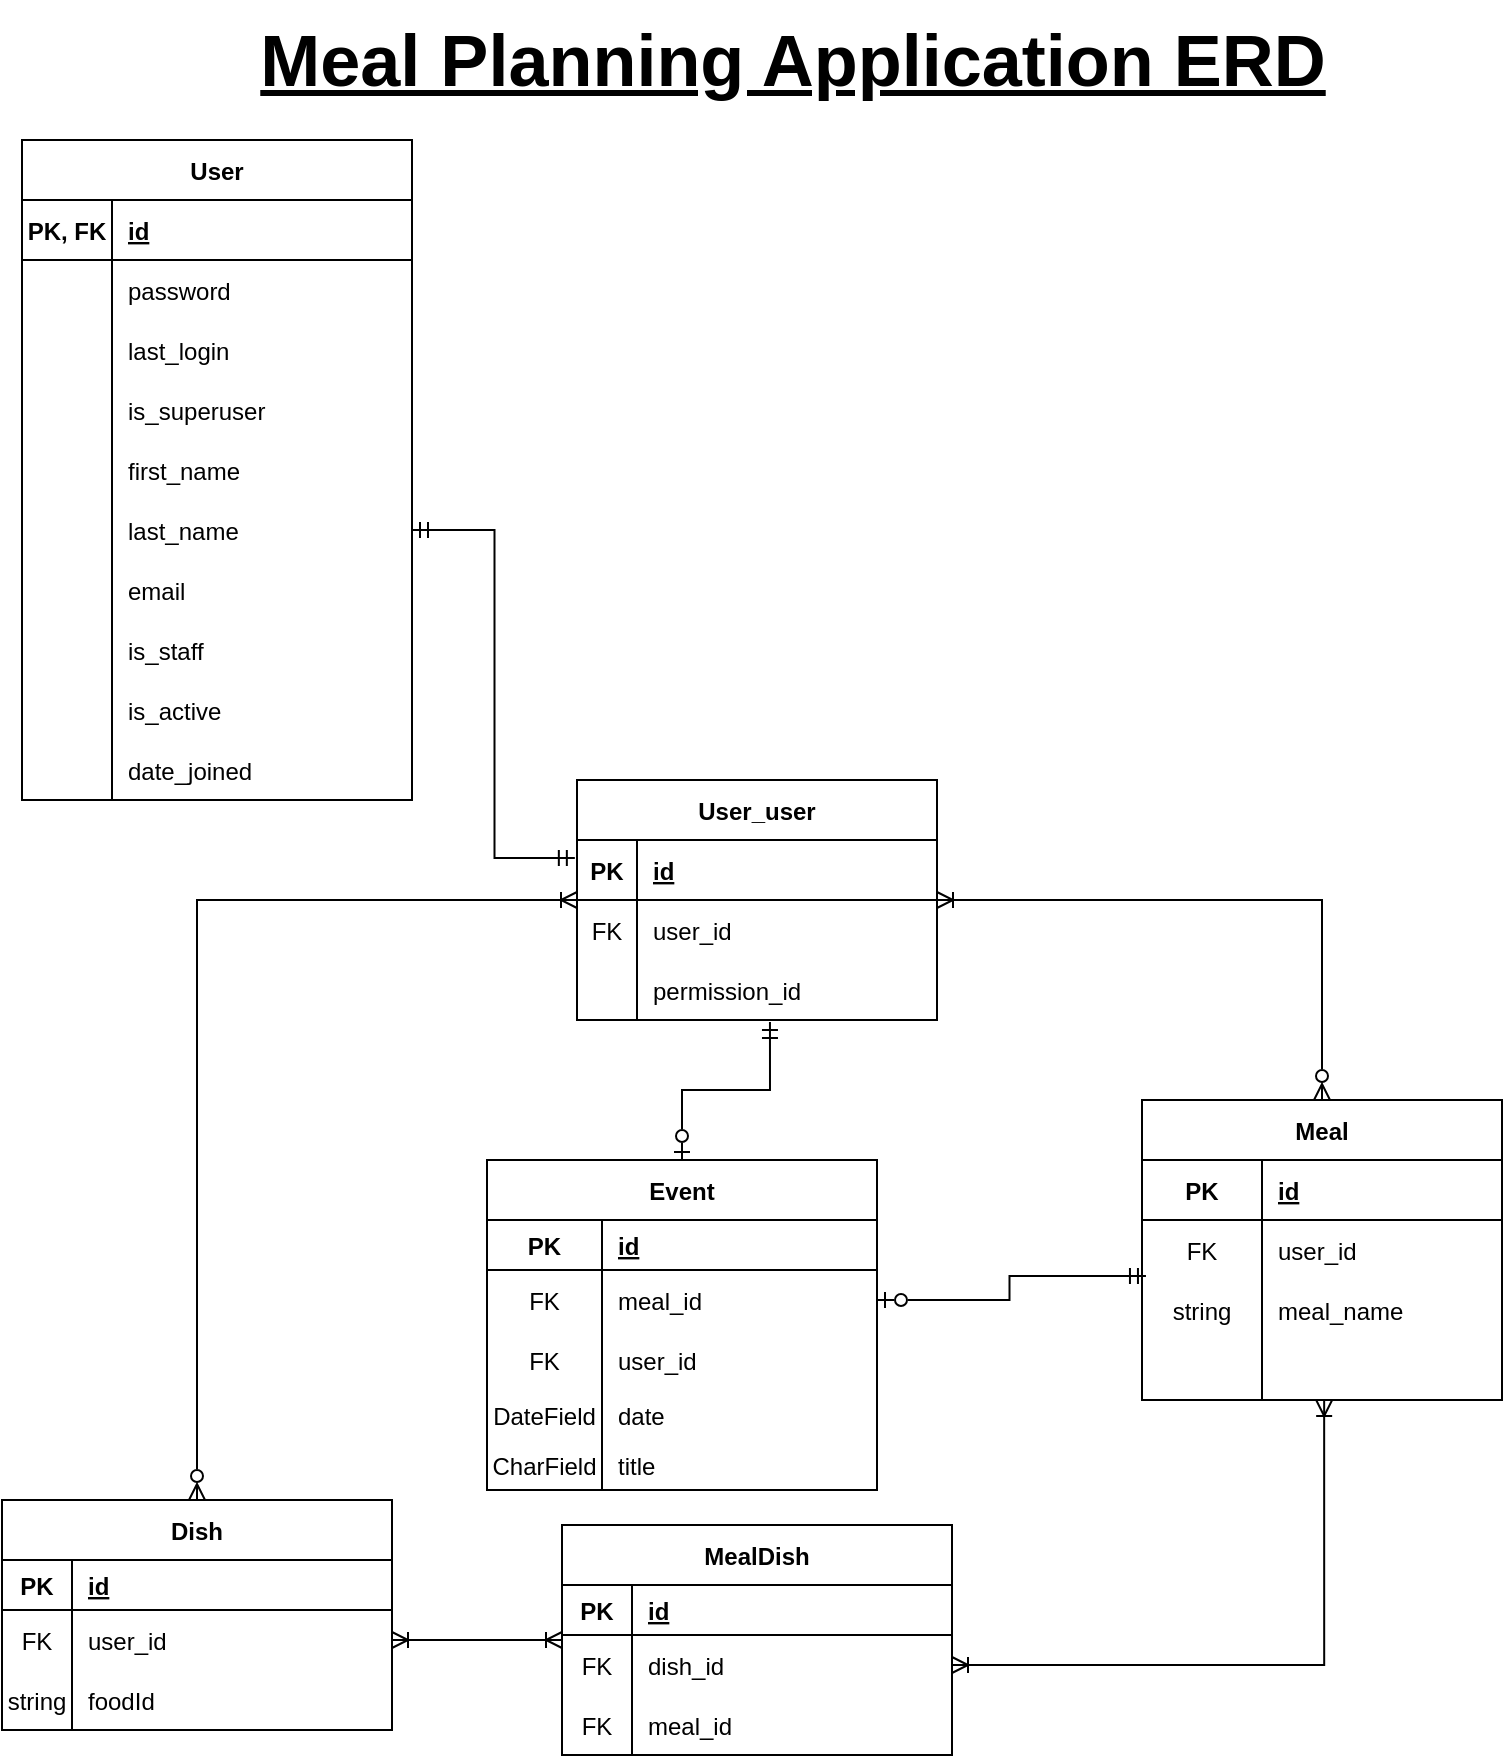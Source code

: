 <mxfile version="20.3.0" type="device"><diagram id="1fMBEcOaLp5zhh0Ir8I7" name="Page-1"><mxGraphModel dx="2031" dy="1236" grid="1" gridSize="10" guides="1" tooltips="1" connect="1" arrows="1" fold="1" page="1" pageScale="1" pageWidth="850" pageHeight="1100" math="0" shadow="0"><root><mxCell id="0"/><mxCell id="1" parent="0"/><mxCell id="Tiuz7Rl6jt4CZ-9hr0m6-247" style="edgeStyle=orthogonalEdgeStyle;rounded=0;orthogonalLoop=1;jettySize=auto;html=1;fontSize=14;startArrow=ERoneToMany;startFill=0;endArrow=ERzeroToMany;endFill=0;" parent="1" source="Tiuz7Rl6jt4CZ-9hr0m6-1" target="Tiuz7Rl6jt4CZ-9hr0m6-73" edge="1"><mxGeometry relative="1" as="geometry"/></mxCell><mxCell id="X2Q_h8GWpZcAwx8RazH3-1" style="edgeStyle=orthogonalEdgeStyle;rounded=0;orthogonalLoop=1;jettySize=auto;html=1;entryX=0.5;entryY=0;entryDx=0;entryDy=0;startArrow=ERoneToMany;startFill=0;endArrow=ERzeroToMany;endFill=0;" parent="1" source="Tiuz7Rl6jt4CZ-9hr0m6-1" target="Tiuz7Rl6jt4CZ-9hr0m6-83" edge="1"><mxGeometry relative="1" as="geometry"/></mxCell><mxCell id="Tiuz7Rl6jt4CZ-9hr0m6-1" value="User_user" style="shape=table;startSize=30;container=1;collapsible=1;childLayout=tableLayout;fixedRows=1;rowLines=0;fontStyle=1;align=center;resizeLast=1;" parent="1" vertex="1"><mxGeometry x="317.5" y="420" width="180" height="120" as="geometry"/></mxCell><mxCell id="Tiuz7Rl6jt4CZ-9hr0m6-2" value="" style="shape=tableRow;horizontal=0;startSize=0;swimlaneHead=0;swimlaneBody=0;fillColor=none;collapsible=0;dropTarget=0;points=[[0,0.5],[1,0.5]];portConstraint=eastwest;top=0;left=0;right=0;bottom=1;" parent="Tiuz7Rl6jt4CZ-9hr0m6-1" vertex="1"><mxGeometry y="30" width="180" height="30" as="geometry"/></mxCell><mxCell id="Tiuz7Rl6jt4CZ-9hr0m6-3" value="PK" style="shape=partialRectangle;connectable=0;fillColor=none;top=0;left=0;bottom=0;right=0;fontStyle=1;overflow=hidden;" parent="Tiuz7Rl6jt4CZ-9hr0m6-2" vertex="1"><mxGeometry width="30" height="30" as="geometry"><mxRectangle width="30" height="30" as="alternateBounds"/></mxGeometry></mxCell><mxCell id="Tiuz7Rl6jt4CZ-9hr0m6-4" value="id" style="shape=partialRectangle;connectable=0;fillColor=none;top=0;left=0;bottom=0;right=0;align=left;spacingLeft=6;fontStyle=5;overflow=hidden;" parent="Tiuz7Rl6jt4CZ-9hr0m6-2" vertex="1"><mxGeometry x="30" width="150" height="30" as="geometry"><mxRectangle width="150" height="30" as="alternateBounds"/></mxGeometry></mxCell><mxCell id="Tiuz7Rl6jt4CZ-9hr0m6-5" value="" style="shape=tableRow;horizontal=0;startSize=0;swimlaneHead=0;swimlaneBody=0;fillColor=none;collapsible=0;dropTarget=0;points=[[0,0.5],[1,0.5]];portConstraint=eastwest;top=0;left=0;right=0;bottom=0;" parent="Tiuz7Rl6jt4CZ-9hr0m6-1" vertex="1"><mxGeometry y="60" width="180" height="30" as="geometry"/></mxCell><mxCell id="Tiuz7Rl6jt4CZ-9hr0m6-6" value="FK" style="shape=partialRectangle;connectable=0;fillColor=none;top=0;left=0;bottom=0;right=0;editable=1;overflow=hidden;" parent="Tiuz7Rl6jt4CZ-9hr0m6-5" vertex="1"><mxGeometry width="30" height="30" as="geometry"><mxRectangle width="30" height="30" as="alternateBounds"/></mxGeometry></mxCell><mxCell id="Tiuz7Rl6jt4CZ-9hr0m6-7" value="user_id" style="shape=partialRectangle;connectable=0;fillColor=none;top=0;left=0;bottom=0;right=0;align=left;spacingLeft=6;overflow=hidden;" parent="Tiuz7Rl6jt4CZ-9hr0m6-5" vertex="1"><mxGeometry x="30" width="150" height="30" as="geometry"><mxRectangle width="150" height="30" as="alternateBounds"/></mxGeometry></mxCell><mxCell id="Tiuz7Rl6jt4CZ-9hr0m6-8" value="" style="shape=tableRow;horizontal=0;startSize=0;swimlaneHead=0;swimlaneBody=0;fillColor=none;collapsible=0;dropTarget=0;points=[[0,0.5],[1,0.5]];portConstraint=eastwest;top=0;left=0;right=0;bottom=0;" parent="Tiuz7Rl6jt4CZ-9hr0m6-1" vertex="1"><mxGeometry y="90" width="180" height="30" as="geometry"/></mxCell><mxCell id="Tiuz7Rl6jt4CZ-9hr0m6-9" value="" style="shape=partialRectangle;connectable=0;fillColor=none;top=0;left=0;bottom=0;right=0;editable=1;overflow=hidden;" parent="Tiuz7Rl6jt4CZ-9hr0m6-8" vertex="1"><mxGeometry width="30" height="30" as="geometry"><mxRectangle width="30" height="30" as="alternateBounds"/></mxGeometry></mxCell><mxCell id="Tiuz7Rl6jt4CZ-9hr0m6-10" value="permission_id" style="shape=partialRectangle;connectable=0;fillColor=none;top=0;left=0;bottom=0;right=0;align=left;spacingLeft=6;overflow=hidden;" parent="Tiuz7Rl6jt4CZ-9hr0m6-8" vertex="1"><mxGeometry x="30" width="150" height="30" as="geometry"><mxRectangle width="150" height="30" as="alternateBounds"/></mxGeometry></mxCell><mxCell id="Tiuz7Rl6jt4CZ-9hr0m6-14" value="&lt;b&gt;&lt;font style=&quot;font-size: 36px;&quot;&gt;&lt;u&gt;Meal Planning Application ERD&lt;/u&gt;&lt;/font&gt;&lt;/b&gt;" style="text;html=1;resizable=0;autosize=1;align=center;verticalAlign=middle;points=[];fillColor=none;strokeColor=none;rounded=0;" parent="1" vertex="1"><mxGeometry x="145" y="30" width="560" height="60" as="geometry"/></mxCell><mxCell id="Tiuz7Rl6jt4CZ-9hr0m6-15" value="User" style="shape=table;startSize=30;container=1;collapsible=1;childLayout=tableLayout;fixedRows=1;rowLines=0;fontStyle=1;align=center;resizeLast=1;" parent="1" vertex="1"><mxGeometry x="40" y="100" width="195" height="330" as="geometry"><mxRectangle x="40" y="120" width="70" height="30" as="alternateBounds"/></mxGeometry></mxCell><mxCell id="Tiuz7Rl6jt4CZ-9hr0m6-16" value="" style="shape=tableRow;horizontal=0;startSize=0;swimlaneHead=0;swimlaneBody=0;fillColor=none;collapsible=0;dropTarget=0;points=[[0,0.5],[1,0.5]];portConstraint=eastwest;top=0;left=0;right=0;bottom=1;" parent="Tiuz7Rl6jt4CZ-9hr0m6-15" vertex="1"><mxGeometry y="30" width="195" height="30" as="geometry"/></mxCell><mxCell id="Tiuz7Rl6jt4CZ-9hr0m6-17" value="PK, FK" style="shape=partialRectangle;connectable=0;fillColor=none;top=0;left=0;bottom=0;right=0;fontStyle=1;overflow=hidden;" parent="Tiuz7Rl6jt4CZ-9hr0m6-16" vertex="1"><mxGeometry width="45" height="30" as="geometry"><mxRectangle width="45" height="30" as="alternateBounds"/></mxGeometry></mxCell><mxCell id="Tiuz7Rl6jt4CZ-9hr0m6-18" value="id" style="shape=partialRectangle;connectable=0;fillColor=none;top=0;left=0;bottom=0;right=0;align=left;spacingLeft=6;fontStyle=5;overflow=hidden;" parent="Tiuz7Rl6jt4CZ-9hr0m6-16" vertex="1"><mxGeometry x="45" width="150" height="30" as="geometry"><mxRectangle width="150" height="30" as="alternateBounds"/></mxGeometry></mxCell><mxCell id="Tiuz7Rl6jt4CZ-9hr0m6-19" value="" style="shape=tableRow;horizontal=0;startSize=0;swimlaneHead=0;swimlaneBody=0;fillColor=none;collapsible=0;dropTarget=0;points=[[0,0.5],[1,0.5]];portConstraint=eastwest;top=0;left=0;right=0;bottom=0;" parent="Tiuz7Rl6jt4CZ-9hr0m6-15" vertex="1"><mxGeometry y="60" width="195" height="30" as="geometry"/></mxCell><mxCell id="Tiuz7Rl6jt4CZ-9hr0m6-20" value="" style="shape=partialRectangle;connectable=0;fillColor=none;top=0;left=0;bottom=0;right=0;editable=1;overflow=hidden;" parent="Tiuz7Rl6jt4CZ-9hr0m6-19" vertex="1"><mxGeometry width="45" height="30" as="geometry"><mxRectangle width="45" height="30" as="alternateBounds"/></mxGeometry></mxCell><mxCell id="Tiuz7Rl6jt4CZ-9hr0m6-21" value="password" style="shape=partialRectangle;connectable=0;fillColor=none;top=0;left=0;bottom=0;right=0;align=left;spacingLeft=6;overflow=hidden;" parent="Tiuz7Rl6jt4CZ-9hr0m6-19" vertex="1"><mxGeometry x="45" width="150" height="30" as="geometry"><mxRectangle width="150" height="30" as="alternateBounds"/></mxGeometry></mxCell><mxCell id="Tiuz7Rl6jt4CZ-9hr0m6-22" value="" style="shape=tableRow;horizontal=0;startSize=0;swimlaneHead=0;swimlaneBody=0;fillColor=none;collapsible=0;dropTarget=0;points=[[0,0.5],[1,0.5]];portConstraint=eastwest;top=0;left=0;right=0;bottom=0;" parent="Tiuz7Rl6jt4CZ-9hr0m6-15" vertex="1"><mxGeometry y="90" width="195" height="30" as="geometry"/></mxCell><mxCell id="Tiuz7Rl6jt4CZ-9hr0m6-23" value="" style="shape=partialRectangle;connectable=0;fillColor=none;top=0;left=0;bottom=0;right=0;editable=1;overflow=hidden;" parent="Tiuz7Rl6jt4CZ-9hr0m6-22" vertex="1"><mxGeometry width="45" height="30" as="geometry"><mxRectangle width="45" height="30" as="alternateBounds"/></mxGeometry></mxCell><mxCell id="Tiuz7Rl6jt4CZ-9hr0m6-24" value="last_login" style="shape=partialRectangle;connectable=0;fillColor=none;top=0;left=0;bottom=0;right=0;align=left;spacingLeft=6;overflow=hidden;" parent="Tiuz7Rl6jt4CZ-9hr0m6-22" vertex="1"><mxGeometry x="45" width="150" height="30" as="geometry"><mxRectangle width="150" height="30" as="alternateBounds"/></mxGeometry></mxCell><mxCell id="Tiuz7Rl6jt4CZ-9hr0m6-26" value="" style="shape=tableRow;horizontal=0;startSize=0;swimlaneHead=0;swimlaneBody=0;fillColor=none;collapsible=0;dropTarget=0;points=[[0,0.5],[1,0.5]];portConstraint=eastwest;top=0;left=0;right=0;bottom=0;" parent="Tiuz7Rl6jt4CZ-9hr0m6-15" vertex="1"><mxGeometry y="120" width="195" height="30" as="geometry"/></mxCell><mxCell id="Tiuz7Rl6jt4CZ-9hr0m6-27" value="" style="shape=partialRectangle;connectable=0;fillColor=none;top=0;left=0;bottom=0;right=0;editable=1;overflow=hidden;" parent="Tiuz7Rl6jt4CZ-9hr0m6-26" vertex="1"><mxGeometry width="45" height="30" as="geometry"><mxRectangle width="45" height="30" as="alternateBounds"/></mxGeometry></mxCell><mxCell id="Tiuz7Rl6jt4CZ-9hr0m6-28" value="is_superuser" style="shape=partialRectangle;connectable=0;fillColor=none;top=0;left=0;bottom=0;right=0;align=left;spacingLeft=6;overflow=hidden;" parent="Tiuz7Rl6jt4CZ-9hr0m6-26" vertex="1"><mxGeometry x="45" width="150" height="30" as="geometry"><mxRectangle width="150" height="30" as="alternateBounds"/></mxGeometry></mxCell><mxCell id="Tiuz7Rl6jt4CZ-9hr0m6-29" value="" style="shape=tableRow;horizontal=0;startSize=0;swimlaneHead=0;swimlaneBody=0;fillColor=none;collapsible=0;dropTarget=0;points=[[0,0.5],[1,0.5]];portConstraint=eastwest;top=0;left=0;right=0;bottom=0;" parent="Tiuz7Rl6jt4CZ-9hr0m6-15" vertex="1"><mxGeometry y="150" width="195" height="30" as="geometry"/></mxCell><mxCell id="Tiuz7Rl6jt4CZ-9hr0m6-30" value="" style="shape=partialRectangle;connectable=0;fillColor=none;top=0;left=0;bottom=0;right=0;editable=1;overflow=hidden;" parent="Tiuz7Rl6jt4CZ-9hr0m6-29" vertex="1"><mxGeometry width="45" height="30" as="geometry"><mxRectangle width="45" height="30" as="alternateBounds"/></mxGeometry></mxCell><mxCell id="Tiuz7Rl6jt4CZ-9hr0m6-31" value="first_name" style="shape=partialRectangle;connectable=0;fillColor=none;top=0;left=0;bottom=0;right=0;align=left;spacingLeft=6;overflow=hidden;" parent="Tiuz7Rl6jt4CZ-9hr0m6-29" vertex="1"><mxGeometry x="45" width="150" height="30" as="geometry"><mxRectangle width="150" height="30" as="alternateBounds"/></mxGeometry></mxCell><mxCell id="Tiuz7Rl6jt4CZ-9hr0m6-32" value="" style="shape=tableRow;horizontal=0;startSize=0;swimlaneHead=0;swimlaneBody=0;fillColor=none;collapsible=0;dropTarget=0;points=[[0,0.5],[1,0.5]];portConstraint=eastwest;top=0;left=0;right=0;bottom=0;" parent="Tiuz7Rl6jt4CZ-9hr0m6-15" vertex="1"><mxGeometry y="180" width="195" height="30" as="geometry"/></mxCell><mxCell id="Tiuz7Rl6jt4CZ-9hr0m6-33" value="" style="shape=partialRectangle;connectable=0;fillColor=none;top=0;left=0;bottom=0;right=0;editable=1;overflow=hidden;" parent="Tiuz7Rl6jt4CZ-9hr0m6-32" vertex="1"><mxGeometry width="45" height="30" as="geometry"><mxRectangle width="45" height="30" as="alternateBounds"/></mxGeometry></mxCell><mxCell id="Tiuz7Rl6jt4CZ-9hr0m6-34" value="last_name" style="shape=partialRectangle;connectable=0;fillColor=none;top=0;left=0;bottom=0;right=0;align=left;spacingLeft=6;overflow=hidden;" parent="Tiuz7Rl6jt4CZ-9hr0m6-32" vertex="1"><mxGeometry x="45" width="150" height="30" as="geometry"><mxRectangle width="150" height="30" as="alternateBounds"/></mxGeometry></mxCell><mxCell id="Tiuz7Rl6jt4CZ-9hr0m6-35" value="" style="shape=tableRow;horizontal=0;startSize=0;swimlaneHead=0;swimlaneBody=0;fillColor=none;collapsible=0;dropTarget=0;points=[[0,0.5],[1,0.5]];portConstraint=eastwest;top=0;left=0;right=0;bottom=0;" parent="Tiuz7Rl6jt4CZ-9hr0m6-15" vertex="1"><mxGeometry y="210" width="195" height="30" as="geometry"/></mxCell><mxCell id="Tiuz7Rl6jt4CZ-9hr0m6-36" value="" style="shape=partialRectangle;connectable=0;fillColor=none;top=0;left=0;bottom=0;right=0;editable=1;overflow=hidden;" parent="Tiuz7Rl6jt4CZ-9hr0m6-35" vertex="1"><mxGeometry width="45" height="30" as="geometry"><mxRectangle width="45" height="30" as="alternateBounds"/></mxGeometry></mxCell><mxCell id="Tiuz7Rl6jt4CZ-9hr0m6-37" value="email" style="shape=partialRectangle;connectable=0;fillColor=none;top=0;left=0;bottom=0;right=0;align=left;spacingLeft=6;overflow=hidden;" parent="Tiuz7Rl6jt4CZ-9hr0m6-35" vertex="1"><mxGeometry x="45" width="150" height="30" as="geometry"><mxRectangle width="150" height="30" as="alternateBounds"/></mxGeometry></mxCell><mxCell id="Tiuz7Rl6jt4CZ-9hr0m6-38" value="" style="shape=tableRow;horizontal=0;startSize=0;swimlaneHead=0;swimlaneBody=0;fillColor=none;collapsible=0;dropTarget=0;points=[[0,0.5],[1,0.5]];portConstraint=eastwest;top=0;left=0;right=0;bottom=0;" parent="Tiuz7Rl6jt4CZ-9hr0m6-15" vertex="1"><mxGeometry y="240" width="195" height="30" as="geometry"/></mxCell><mxCell id="Tiuz7Rl6jt4CZ-9hr0m6-39" value="" style="shape=partialRectangle;connectable=0;fillColor=none;top=0;left=0;bottom=0;right=0;editable=1;overflow=hidden;" parent="Tiuz7Rl6jt4CZ-9hr0m6-38" vertex="1"><mxGeometry width="45" height="30" as="geometry"><mxRectangle width="45" height="30" as="alternateBounds"/></mxGeometry></mxCell><mxCell id="Tiuz7Rl6jt4CZ-9hr0m6-40" value="is_staff" style="shape=partialRectangle;connectable=0;fillColor=none;top=0;left=0;bottom=0;right=0;align=left;spacingLeft=6;overflow=hidden;" parent="Tiuz7Rl6jt4CZ-9hr0m6-38" vertex="1"><mxGeometry x="45" width="150" height="30" as="geometry"><mxRectangle width="150" height="30" as="alternateBounds"/></mxGeometry></mxCell><mxCell id="Tiuz7Rl6jt4CZ-9hr0m6-41" value="" style="shape=tableRow;horizontal=0;startSize=0;swimlaneHead=0;swimlaneBody=0;fillColor=none;collapsible=0;dropTarget=0;points=[[0,0.5],[1,0.5]];portConstraint=eastwest;top=0;left=0;right=0;bottom=0;" parent="Tiuz7Rl6jt4CZ-9hr0m6-15" vertex="1"><mxGeometry y="270" width="195" height="30" as="geometry"/></mxCell><mxCell id="Tiuz7Rl6jt4CZ-9hr0m6-42" value="" style="shape=partialRectangle;connectable=0;fillColor=none;top=0;left=0;bottom=0;right=0;editable=1;overflow=hidden;" parent="Tiuz7Rl6jt4CZ-9hr0m6-41" vertex="1"><mxGeometry width="45" height="30" as="geometry"><mxRectangle width="45" height="30" as="alternateBounds"/></mxGeometry></mxCell><mxCell id="Tiuz7Rl6jt4CZ-9hr0m6-43" value="is_active" style="shape=partialRectangle;connectable=0;fillColor=none;top=0;left=0;bottom=0;right=0;align=left;spacingLeft=6;overflow=hidden;" parent="Tiuz7Rl6jt4CZ-9hr0m6-41" vertex="1"><mxGeometry x="45" width="150" height="30" as="geometry"><mxRectangle width="150" height="30" as="alternateBounds"/></mxGeometry></mxCell><mxCell id="Tiuz7Rl6jt4CZ-9hr0m6-44" value="" style="shape=tableRow;horizontal=0;startSize=0;swimlaneHead=0;swimlaneBody=0;fillColor=none;collapsible=0;dropTarget=0;points=[[0,0.5],[1,0.5]];portConstraint=eastwest;top=0;left=0;right=0;bottom=0;" parent="Tiuz7Rl6jt4CZ-9hr0m6-15" vertex="1"><mxGeometry y="300" width="195" height="30" as="geometry"/></mxCell><mxCell id="Tiuz7Rl6jt4CZ-9hr0m6-45" value="" style="shape=partialRectangle;connectable=0;fillColor=none;top=0;left=0;bottom=0;right=0;editable=1;overflow=hidden;" parent="Tiuz7Rl6jt4CZ-9hr0m6-44" vertex="1"><mxGeometry width="45" height="30" as="geometry"><mxRectangle width="45" height="30" as="alternateBounds"/></mxGeometry></mxCell><mxCell id="Tiuz7Rl6jt4CZ-9hr0m6-46" value="date_joined" style="shape=partialRectangle;connectable=0;fillColor=none;top=0;left=0;bottom=0;right=0;align=left;spacingLeft=6;overflow=hidden;" parent="Tiuz7Rl6jt4CZ-9hr0m6-44" vertex="1"><mxGeometry x="45" width="150" height="30" as="geometry"><mxRectangle width="150" height="30" as="alternateBounds"/></mxGeometry></mxCell><mxCell id="Tiuz7Rl6jt4CZ-9hr0m6-73" value="Meal" style="shape=table;startSize=30;container=1;collapsible=1;childLayout=tableLayout;fixedRows=1;rowLines=0;fontStyle=1;align=center;resizeLast=1;" parent="1" vertex="1"><mxGeometry x="600" y="580" width="180" height="150" as="geometry"/></mxCell><mxCell id="Tiuz7Rl6jt4CZ-9hr0m6-74" value="" style="shape=tableRow;horizontal=0;startSize=0;swimlaneHead=0;swimlaneBody=0;fillColor=none;collapsible=0;dropTarget=0;points=[[0,0.5],[1,0.5]];portConstraint=eastwest;top=0;left=0;right=0;bottom=1;" parent="Tiuz7Rl6jt4CZ-9hr0m6-73" vertex="1"><mxGeometry y="30" width="180" height="30" as="geometry"/></mxCell><mxCell id="Tiuz7Rl6jt4CZ-9hr0m6-75" value="PK" style="shape=partialRectangle;connectable=0;fillColor=none;top=0;left=0;bottom=0;right=0;fontStyle=1;overflow=hidden;" parent="Tiuz7Rl6jt4CZ-9hr0m6-74" vertex="1"><mxGeometry width="60" height="30" as="geometry"><mxRectangle width="60" height="30" as="alternateBounds"/></mxGeometry></mxCell><mxCell id="Tiuz7Rl6jt4CZ-9hr0m6-76" value="id" style="shape=partialRectangle;connectable=0;fillColor=none;top=0;left=0;bottom=0;right=0;align=left;spacingLeft=6;fontStyle=5;overflow=hidden;" parent="Tiuz7Rl6jt4CZ-9hr0m6-74" vertex="1"><mxGeometry x="60" width="120" height="30" as="geometry"><mxRectangle width="120" height="30" as="alternateBounds"/></mxGeometry></mxCell><mxCell id="Tiuz7Rl6jt4CZ-9hr0m6-77" value="" style="shape=tableRow;horizontal=0;startSize=0;swimlaneHead=0;swimlaneBody=0;fillColor=none;collapsible=0;dropTarget=0;points=[[0,0.5],[1,0.5]];portConstraint=eastwest;top=0;left=0;right=0;bottom=0;" parent="Tiuz7Rl6jt4CZ-9hr0m6-73" vertex="1"><mxGeometry y="60" width="180" height="30" as="geometry"/></mxCell><mxCell id="Tiuz7Rl6jt4CZ-9hr0m6-78" value="FK" style="shape=partialRectangle;connectable=0;fillColor=none;top=0;left=0;bottom=0;right=0;editable=1;overflow=hidden;" parent="Tiuz7Rl6jt4CZ-9hr0m6-77" vertex="1"><mxGeometry width="60" height="30" as="geometry"><mxRectangle width="60" height="30" as="alternateBounds"/></mxGeometry></mxCell><mxCell id="Tiuz7Rl6jt4CZ-9hr0m6-79" value="user_id" style="shape=partialRectangle;connectable=0;fillColor=none;top=0;left=0;bottom=0;right=0;align=left;spacingLeft=6;overflow=hidden;" parent="Tiuz7Rl6jt4CZ-9hr0m6-77" vertex="1"><mxGeometry x="60" width="120" height="30" as="geometry"><mxRectangle width="120" height="30" as="alternateBounds"/></mxGeometry></mxCell><mxCell id="Tiuz7Rl6jt4CZ-9hr0m6-80" value="" style="shape=tableRow;horizontal=0;startSize=0;swimlaneHead=0;swimlaneBody=0;fillColor=none;collapsible=0;dropTarget=0;points=[[0,0.5],[1,0.5]];portConstraint=eastwest;top=0;left=0;right=0;bottom=0;" parent="Tiuz7Rl6jt4CZ-9hr0m6-73" vertex="1"><mxGeometry y="90" width="180" height="30" as="geometry"/></mxCell><mxCell id="Tiuz7Rl6jt4CZ-9hr0m6-81" value="string" style="shape=partialRectangle;connectable=0;fillColor=none;top=0;left=0;bottom=0;right=0;editable=1;overflow=hidden;" parent="Tiuz7Rl6jt4CZ-9hr0m6-80" vertex="1"><mxGeometry width="60" height="30" as="geometry"><mxRectangle width="60" height="30" as="alternateBounds"/></mxGeometry></mxCell><mxCell id="Tiuz7Rl6jt4CZ-9hr0m6-82" value="meal_name" style="shape=partialRectangle;connectable=0;fillColor=none;top=0;left=0;bottom=0;right=0;align=left;spacingLeft=6;overflow=hidden;" parent="Tiuz7Rl6jt4CZ-9hr0m6-80" vertex="1"><mxGeometry x="60" width="120" height="30" as="geometry"><mxRectangle width="120" height="30" as="alternateBounds"/></mxGeometry></mxCell><mxCell id="Tiuz7Rl6jt4CZ-9hr0m6-98" value="" style="shape=tableRow;horizontal=0;startSize=0;swimlaneHead=0;swimlaneBody=0;fillColor=none;collapsible=0;dropTarget=0;points=[[0,0.5],[1,0.5]];portConstraint=eastwest;top=0;left=0;right=0;bottom=0;" parent="Tiuz7Rl6jt4CZ-9hr0m6-73" vertex="1"><mxGeometry y="120" width="180" height="30" as="geometry"/></mxCell><mxCell id="Tiuz7Rl6jt4CZ-9hr0m6-99" value="" style="shape=partialRectangle;connectable=0;fillColor=none;top=0;left=0;bottom=0;right=0;editable=1;overflow=hidden;" parent="Tiuz7Rl6jt4CZ-9hr0m6-98" vertex="1"><mxGeometry width="60" height="30" as="geometry"><mxRectangle width="60" height="30" as="alternateBounds"/></mxGeometry></mxCell><mxCell id="Tiuz7Rl6jt4CZ-9hr0m6-100" value="" style="shape=partialRectangle;connectable=0;fillColor=none;top=0;left=0;bottom=0;right=0;align=left;spacingLeft=6;overflow=hidden;" parent="Tiuz7Rl6jt4CZ-9hr0m6-98" vertex="1"><mxGeometry x="60" width="120" height="30" as="geometry"><mxRectangle width="120" height="30" as="alternateBounds"/></mxGeometry></mxCell><mxCell id="Tiuz7Rl6jt4CZ-9hr0m6-83" value="Dish" style="shape=table;startSize=30;container=1;collapsible=1;childLayout=tableLayout;fixedRows=1;rowLines=0;fontStyle=1;align=center;resizeLast=1;" parent="1" vertex="1"><mxGeometry x="30" y="780" width="195" height="115" as="geometry"/></mxCell><mxCell id="Tiuz7Rl6jt4CZ-9hr0m6-84" value="" style="shape=tableRow;horizontal=0;startSize=0;swimlaneHead=0;swimlaneBody=0;fillColor=none;collapsible=0;dropTarget=0;points=[[0,0.5],[1,0.5]];portConstraint=eastwest;top=0;left=0;right=0;bottom=1;" parent="Tiuz7Rl6jt4CZ-9hr0m6-83" vertex="1"><mxGeometry y="30" width="195" height="25" as="geometry"/></mxCell><mxCell id="Tiuz7Rl6jt4CZ-9hr0m6-85" value="PK" style="shape=partialRectangle;connectable=0;fillColor=none;top=0;left=0;bottom=0;right=0;fontStyle=1;overflow=hidden;" parent="Tiuz7Rl6jt4CZ-9hr0m6-84" vertex="1"><mxGeometry width="35" height="25" as="geometry"><mxRectangle width="35" height="25" as="alternateBounds"/></mxGeometry></mxCell><mxCell id="Tiuz7Rl6jt4CZ-9hr0m6-86" value="id" style="shape=partialRectangle;connectable=0;fillColor=none;top=0;left=0;bottom=0;right=0;align=left;spacingLeft=6;fontStyle=5;overflow=hidden;" parent="Tiuz7Rl6jt4CZ-9hr0m6-84" vertex="1"><mxGeometry x="35" width="160" height="25" as="geometry"><mxRectangle width="160" height="25" as="alternateBounds"/></mxGeometry></mxCell><mxCell id="Tiuz7Rl6jt4CZ-9hr0m6-87" value="" style="shape=tableRow;horizontal=0;startSize=0;swimlaneHead=0;swimlaneBody=0;fillColor=none;collapsible=0;dropTarget=0;points=[[0,0.5],[1,0.5]];portConstraint=eastwest;top=0;left=0;right=0;bottom=0;" parent="Tiuz7Rl6jt4CZ-9hr0m6-83" vertex="1"><mxGeometry y="55" width="195" height="30" as="geometry"/></mxCell><mxCell id="Tiuz7Rl6jt4CZ-9hr0m6-88" value="FK" style="shape=partialRectangle;connectable=0;fillColor=none;top=0;left=0;bottom=0;right=0;editable=1;overflow=hidden;" parent="Tiuz7Rl6jt4CZ-9hr0m6-87" vertex="1"><mxGeometry width="35" height="30" as="geometry"><mxRectangle width="35" height="30" as="alternateBounds"/></mxGeometry></mxCell><mxCell id="Tiuz7Rl6jt4CZ-9hr0m6-89" value="user_id" style="shape=partialRectangle;connectable=0;fillColor=none;top=0;left=0;bottom=0;right=0;align=left;spacingLeft=6;overflow=hidden;" parent="Tiuz7Rl6jt4CZ-9hr0m6-87" vertex="1"><mxGeometry x="35" width="160" height="30" as="geometry"><mxRectangle width="160" height="30" as="alternateBounds"/></mxGeometry></mxCell><mxCell id="cI0dxMiALSdWhti1F0Ch-1" value="" style="shape=tableRow;horizontal=0;startSize=0;swimlaneHead=0;swimlaneBody=0;fillColor=none;collapsible=0;dropTarget=0;points=[[0,0.5],[1,0.5]];portConstraint=eastwest;top=0;left=0;right=0;bottom=0;" parent="Tiuz7Rl6jt4CZ-9hr0m6-83" vertex="1"><mxGeometry y="85" width="195" height="30" as="geometry"/></mxCell><mxCell id="cI0dxMiALSdWhti1F0Ch-2" value="string" style="shape=partialRectangle;connectable=0;fillColor=none;top=0;left=0;bottom=0;right=0;editable=1;overflow=hidden;" parent="cI0dxMiALSdWhti1F0Ch-1" vertex="1"><mxGeometry width="35" height="30" as="geometry"><mxRectangle width="35" height="30" as="alternateBounds"/></mxGeometry></mxCell><mxCell id="cI0dxMiALSdWhti1F0Ch-3" value="foodId" style="shape=partialRectangle;connectable=0;fillColor=none;top=0;left=0;bottom=0;right=0;align=left;spacingLeft=6;overflow=hidden;" parent="cI0dxMiALSdWhti1F0Ch-1" vertex="1"><mxGeometry x="35" width="160" height="30" as="geometry"><mxRectangle width="160" height="30" as="alternateBounds"/></mxGeometry></mxCell><mxCell id="Tiuz7Rl6jt4CZ-9hr0m6-117" style="edgeStyle=orthogonalEdgeStyle;rounded=0;orthogonalLoop=1;jettySize=auto;html=1;exitX=1;exitY=0.5;exitDx=0;exitDy=0;entryX=-0.006;entryY=0.3;entryDx=0;entryDy=0;fontSize=36;startArrow=ERmandOne;startFill=0;endArrow=ERmandOne;endFill=0;entryPerimeter=0;" parent="1" source="Tiuz7Rl6jt4CZ-9hr0m6-32" target="Tiuz7Rl6jt4CZ-9hr0m6-2" edge="1"><mxGeometry relative="1" as="geometry"/></mxCell><mxCell id="cI0dxMiALSdWhti1F0Ch-18" style="edgeStyle=orthogonalEdgeStyle;rounded=0;orthogonalLoop=1;jettySize=auto;html=1;entryX=1;entryY=0.5;entryDx=0;entryDy=0;startArrow=ERoneToMany;startFill=0;endArrow=ERoneToMany;endFill=0;" parent="1" source="cI0dxMiALSdWhti1F0Ch-8" target="Tiuz7Rl6jt4CZ-9hr0m6-87" edge="1"><mxGeometry relative="1" as="geometry"/></mxCell><mxCell id="cI0dxMiALSdWhti1F0Ch-19" style="edgeStyle=orthogonalEdgeStyle;rounded=0;orthogonalLoop=1;jettySize=auto;html=1;exitX=1;exitY=0.5;exitDx=0;exitDy=0;entryX=0.506;entryY=1;entryDx=0;entryDy=0;startArrow=ERoneToMany;startFill=0;endArrow=ERoneToMany;endFill=0;entryPerimeter=0;" parent="1" source="cI0dxMiALSdWhti1F0Ch-12" target="Tiuz7Rl6jt4CZ-9hr0m6-98" edge="1"><mxGeometry relative="1" as="geometry"/></mxCell><mxCell id="cI0dxMiALSdWhti1F0Ch-8" value="MealDish" style="shape=table;startSize=30;container=1;collapsible=1;childLayout=tableLayout;fixedRows=1;rowLines=0;fontStyle=1;align=center;resizeLast=1;" parent="1" vertex="1"><mxGeometry x="310" y="792.5" width="195" height="115" as="geometry"/></mxCell><mxCell id="cI0dxMiALSdWhti1F0Ch-9" value="" style="shape=tableRow;horizontal=0;startSize=0;swimlaneHead=0;swimlaneBody=0;fillColor=none;collapsible=0;dropTarget=0;points=[[0,0.5],[1,0.5]];portConstraint=eastwest;top=0;left=0;right=0;bottom=1;" parent="cI0dxMiALSdWhti1F0Ch-8" vertex="1"><mxGeometry y="30" width="195" height="25" as="geometry"/></mxCell><mxCell id="cI0dxMiALSdWhti1F0Ch-10" value="PK" style="shape=partialRectangle;connectable=0;fillColor=none;top=0;left=0;bottom=0;right=0;fontStyle=1;overflow=hidden;" parent="cI0dxMiALSdWhti1F0Ch-9" vertex="1"><mxGeometry width="35" height="25" as="geometry"><mxRectangle width="35" height="25" as="alternateBounds"/></mxGeometry></mxCell><mxCell id="cI0dxMiALSdWhti1F0Ch-11" value="id" style="shape=partialRectangle;connectable=0;fillColor=none;top=0;left=0;bottom=0;right=0;align=left;spacingLeft=6;fontStyle=5;overflow=hidden;" parent="cI0dxMiALSdWhti1F0Ch-9" vertex="1"><mxGeometry x="35" width="160" height="25" as="geometry"><mxRectangle width="160" height="25" as="alternateBounds"/></mxGeometry></mxCell><mxCell id="cI0dxMiALSdWhti1F0Ch-12" value="" style="shape=tableRow;horizontal=0;startSize=0;swimlaneHead=0;swimlaneBody=0;fillColor=none;collapsible=0;dropTarget=0;points=[[0,0.5],[1,0.5]];portConstraint=eastwest;top=0;left=0;right=0;bottom=0;" parent="cI0dxMiALSdWhti1F0Ch-8" vertex="1"><mxGeometry y="55" width="195" height="30" as="geometry"/></mxCell><mxCell id="cI0dxMiALSdWhti1F0Ch-13" value="FK" style="shape=partialRectangle;connectable=0;fillColor=none;top=0;left=0;bottom=0;right=0;editable=1;overflow=hidden;" parent="cI0dxMiALSdWhti1F0Ch-12" vertex="1"><mxGeometry width="35" height="30" as="geometry"><mxRectangle width="35" height="30" as="alternateBounds"/></mxGeometry></mxCell><mxCell id="cI0dxMiALSdWhti1F0Ch-14" value="dish_id" style="shape=partialRectangle;connectable=0;fillColor=none;top=0;left=0;bottom=0;right=0;align=left;spacingLeft=6;overflow=hidden;" parent="cI0dxMiALSdWhti1F0Ch-12" vertex="1"><mxGeometry x="35" width="160" height="30" as="geometry"><mxRectangle width="160" height="30" as="alternateBounds"/></mxGeometry></mxCell><mxCell id="cI0dxMiALSdWhti1F0Ch-15" value="" style="shape=tableRow;horizontal=0;startSize=0;swimlaneHead=0;swimlaneBody=0;fillColor=none;collapsible=0;dropTarget=0;points=[[0,0.5],[1,0.5]];portConstraint=eastwest;top=0;left=0;right=0;bottom=0;" parent="cI0dxMiALSdWhti1F0Ch-8" vertex="1"><mxGeometry y="85" width="195" height="30" as="geometry"/></mxCell><mxCell id="cI0dxMiALSdWhti1F0Ch-16" value="FK" style="shape=partialRectangle;connectable=0;fillColor=none;top=0;left=0;bottom=0;right=0;editable=1;overflow=hidden;" parent="cI0dxMiALSdWhti1F0Ch-15" vertex="1"><mxGeometry width="35" height="30" as="geometry"><mxRectangle width="35" height="30" as="alternateBounds"/></mxGeometry></mxCell><mxCell id="cI0dxMiALSdWhti1F0Ch-17" value="meal_id" style="shape=partialRectangle;connectable=0;fillColor=none;top=0;left=0;bottom=0;right=0;align=left;spacingLeft=6;overflow=hidden;" parent="cI0dxMiALSdWhti1F0Ch-15" vertex="1"><mxGeometry x="35" width="160" height="30" as="geometry"><mxRectangle width="160" height="30" as="alternateBounds"/></mxGeometry></mxCell><mxCell id="_Bc-jS4Xh2fq0ivAzAfz-11" style="edgeStyle=orthogonalEdgeStyle;rounded=0;orthogonalLoop=1;jettySize=auto;html=1;entryX=0.536;entryY=1.033;entryDx=0;entryDy=0;entryPerimeter=0;endArrow=ERmandOne;endFill=0;startArrow=ERzeroToOne;startFill=0;" parent="1" source="_Bc-jS4Xh2fq0ivAzAfz-1" target="Tiuz7Rl6jt4CZ-9hr0m6-8" edge="1"><mxGeometry relative="1" as="geometry"><mxPoint x="370" y="540" as="targetPoint"/></mxGeometry></mxCell><mxCell id="_Bc-jS4Xh2fq0ivAzAfz-1" value="Event" style="shape=table;startSize=30;container=1;collapsible=1;childLayout=tableLayout;fixedRows=1;rowLines=0;fontStyle=1;align=center;resizeLast=1;" parent="1" vertex="1"><mxGeometry x="272.5" y="610" width="195" height="165" as="geometry"/></mxCell><mxCell id="_Bc-jS4Xh2fq0ivAzAfz-2" value="" style="shape=tableRow;horizontal=0;startSize=0;swimlaneHead=0;swimlaneBody=0;fillColor=none;collapsible=0;dropTarget=0;points=[[0,0.5],[1,0.5]];portConstraint=eastwest;top=0;left=0;right=0;bottom=1;" parent="_Bc-jS4Xh2fq0ivAzAfz-1" vertex="1"><mxGeometry y="30" width="195" height="25" as="geometry"/></mxCell><mxCell id="_Bc-jS4Xh2fq0ivAzAfz-3" value="PK" style="shape=partialRectangle;connectable=0;fillColor=none;top=0;left=0;bottom=0;right=0;fontStyle=1;overflow=hidden;" parent="_Bc-jS4Xh2fq0ivAzAfz-2" vertex="1"><mxGeometry width="57.5" height="25" as="geometry"><mxRectangle width="57.5" height="25" as="alternateBounds"/></mxGeometry></mxCell><mxCell id="_Bc-jS4Xh2fq0ivAzAfz-4" value="id" style="shape=partialRectangle;connectable=0;fillColor=none;top=0;left=0;bottom=0;right=0;align=left;spacingLeft=6;fontStyle=5;overflow=hidden;" parent="_Bc-jS4Xh2fq0ivAzAfz-2" vertex="1"><mxGeometry x="57.5" width="137.5" height="25" as="geometry"><mxRectangle width="137.5" height="25" as="alternateBounds"/></mxGeometry></mxCell><mxCell id="_Bc-jS4Xh2fq0ivAzAfz-5" value="" style="shape=tableRow;horizontal=0;startSize=0;swimlaneHead=0;swimlaneBody=0;fillColor=none;collapsible=0;dropTarget=0;points=[[0,0.5],[1,0.5]];portConstraint=eastwest;top=0;left=0;right=0;bottom=0;" parent="_Bc-jS4Xh2fq0ivAzAfz-1" vertex="1"><mxGeometry y="55" width="195" height="30" as="geometry"/></mxCell><mxCell id="_Bc-jS4Xh2fq0ivAzAfz-6" value="FK" style="shape=partialRectangle;connectable=0;fillColor=none;top=0;left=0;bottom=0;right=0;editable=1;overflow=hidden;" parent="_Bc-jS4Xh2fq0ivAzAfz-5" vertex="1"><mxGeometry width="57.5" height="30" as="geometry"><mxRectangle width="57.5" height="30" as="alternateBounds"/></mxGeometry></mxCell><mxCell id="_Bc-jS4Xh2fq0ivAzAfz-7" value="meal_id" style="shape=partialRectangle;connectable=0;fillColor=none;top=0;left=0;bottom=0;right=0;align=left;spacingLeft=6;overflow=hidden;" parent="_Bc-jS4Xh2fq0ivAzAfz-5" vertex="1"><mxGeometry x="57.5" width="137.5" height="30" as="geometry"><mxRectangle width="137.5" height="30" as="alternateBounds"/></mxGeometry></mxCell><mxCell id="_Bc-jS4Xh2fq0ivAzAfz-8" value="" style="shape=tableRow;horizontal=0;startSize=0;swimlaneHead=0;swimlaneBody=0;fillColor=none;collapsible=0;dropTarget=0;points=[[0,0.5],[1,0.5]];portConstraint=eastwest;top=0;left=0;right=0;bottom=0;" parent="_Bc-jS4Xh2fq0ivAzAfz-1" vertex="1"><mxGeometry y="85" width="195" height="30" as="geometry"/></mxCell><mxCell id="_Bc-jS4Xh2fq0ivAzAfz-9" value="FK" style="shape=partialRectangle;connectable=0;fillColor=none;top=0;left=0;bottom=0;right=0;editable=1;overflow=hidden;" parent="_Bc-jS4Xh2fq0ivAzAfz-8" vertex="1"><mxGeometry width="57.5" height="30" as="geometry"><mxRectangle width="57.5" height="30" as="alternateBounds"/></mxGeometry></mxCell><mxCell id="_Bc-jS4Xh2fq0ivAzAfz-10" value="user_id" style="shape=partialRectangle;connectable=0;fillColor=none;top=0;left=0;bottom=0;right=0;align=left;spacingLeft=6;overflow=hidden;" parent="_Bc-jS4Xh2fq0ivAzAfz-8" vertex="1"><mxGeometry x="57.5" width="137.5" height="30" as="geometry"><mxRectangle width="137.5" height="30" as="alternateBounds"/></mxGeometry></mxCell><mxCell id="_Bc-jS4Xh2fq0ivAzAfz-13" value="" style="shape=tableRow;horizontal=0;startSize=0;swimlaneHead=0;swimlaneBody=0;fillColor=none;collapsible=0;dropTarget=0;points=[[0,0.5],[1,0.5]];portConstraint=eastwest;top=0;left=0;right=0;bottom=0;" parent="_Bc-jS4Xh2fq0ivAzAfz-1" vertex="1"><mxGeometry y="115" width="195" height="25" as="geometry"/></mxCell><mxCell id="_Bc-jS4Xh2fq0ivAzAfz-14" value="DateField" style="shape=partialRectangle;connectable=0;fillColor=none;top=0;left=0;bottom=0;right=0;editable=1;overflow=hidden;" parent="_Bc-jS4Xh2fq0ivAzAfz-13" vertex="1"><mxGeometry width="57.5" height="25" as="geometry"><mxRectangle width="57.5" height="25" as="alternateBounds"/></mxGeometry></mxCell><mxCell id="_Bc-jS4Xh2fq0ivAzAfz-15" value="date" style="shape=partialRectangle;connectable=0;fillColor=none;top=0;left=0;bottom=0;right=0;align=left;spacingLeft=6;overflow=hidden;" parent="_Bc-jS4Xh2fq0ivAzAfz-13" vertex="1"><mxGeometry x="57.5" width="137.5" height="25" as="geometry"><mxRectangle width="137.5" height="25" as="alternateBounds"/></mxGeometry></mxCell><mxCell id="k6AqdVrYDpOKAnKJtk1Q-1" value="" style="shape=tableRow;horizontal=0;startSize=0;swimlaneHead=0;swimlaneBody=0;fillColor=none;collapsible=0;dropTarget=0;points=[[0,0.5],[1,0.5]];portConstraint=eastwest;top=0;left=0;right=0;bottom=0;" vertex="1" parent="_Bc-jS4Xh2fq0ivAzAfz-1"><mxGeometry y="140" width="195" height="25" as="geometry"/></mxCell><mxCell id="k6AqdVrYDpOKAnKJtk1Q-2" value="CharField" style="shape=partialRectangle;connectable=0;fillColor=none;top=0;left=0;bottom=0;right=0;editable=1;overflow=hidden;" vertex="1" parent="k6AqdVrYDpOKAnKJtk1Q-1"><mxGeometry width="57.5" height="25" as="geometry"><mxRectangle width="57.5" height="25" as="alternateBounds"/></mxGeometry></mxCell><mxCell id="k6AqdVrYDpOKAnKJtk1Q-3" value="title" style="shape=partialRectangle;connectable=0;fillColor=none;top=0;left=0;bottom=0;right=0;align=left;spacingLeft=6;overflow=hidden;" vertex="1" parent="k6AqdVrYDpOKAnKJtk1Q-1"><mxGeometry x="57.5" width="137.5" height="25" as="geometry"><mxRectangle width="137.5" height="25" as="alternateBounds"/></mxGeometry></mxCell><mxCell id="_Bc-jS4Xh2fq0ivAzAfz-12" style="edgeStyle=orthogonalEdgeStyle;rounded=0;orthogonalLoop=1;jettySize=auto;html=1;entryX=0.011;entryY=0.933;entryDx=0;entryDy=0;entryPerimeter=0;startArrow=ERzeroToOne;startFill=0;endArrow=ERmandOne;endFill=0;" parent="1" source="_Bc-jS4Xh2fq0ivAzAfz-5" target="Tiuz7Rl6jt4CZ-9hr0m6-77" edge="1"><mxGeometry relative="1" as="geometry"/></mxCell></root></mxGraphModel></diagram></mxfile>